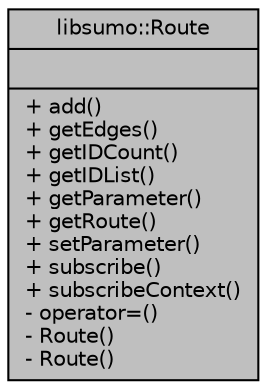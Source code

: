 digraph "libsumo::Route"
{
  edge [fontname="Helvetica",fontsize="10",labelfontname="Helvetica",labelfontsize="10"];
  node [fontname="Helvetica",fontsize="10",shape=record];
  Node1 [label="{libsumo::Route\n||+ add()\l+ getEdges()\l+ getIDCount()\l+ getIDList()\l+ getParameter()\l+ getRoute()\l+ setParameter()\l+ subscribe()\l+ subscribeContext()\l- operator=()\l- Route()\l- Route()\l}",height=0.2,width=0.4,color="black", fillcolor="grey75", style="filled", fontcolor="black"];
}
